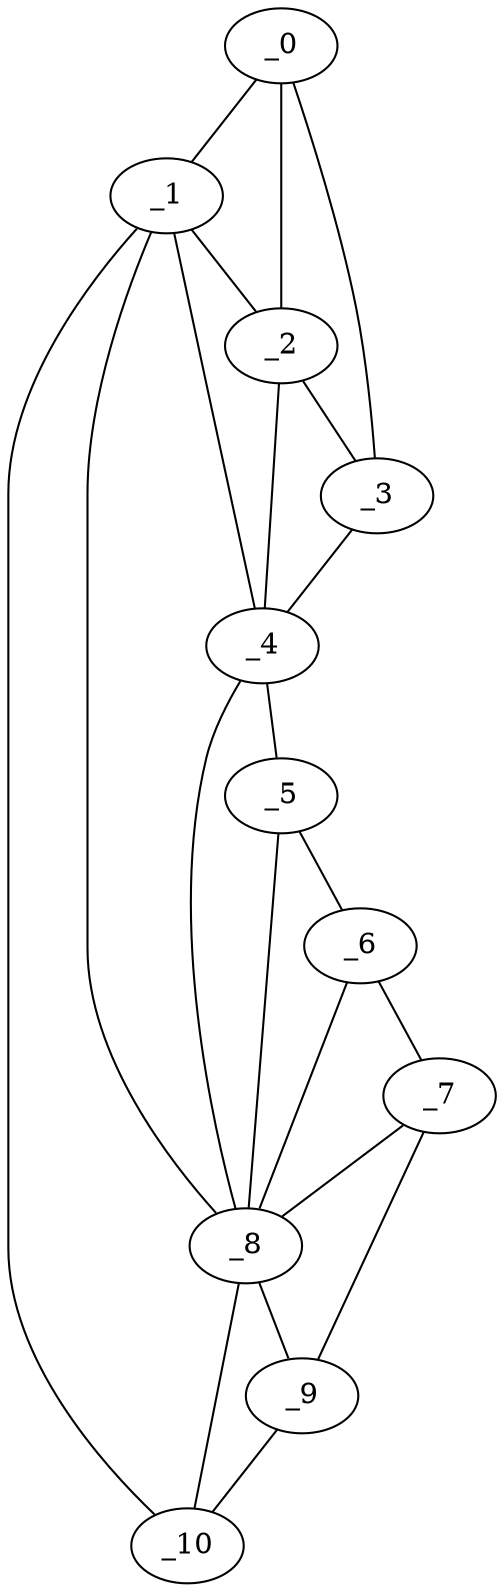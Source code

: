 graph "obj35__270.gxl" {
	_0	 [x=3,
		y=59];
	_1	 [x=3,
		y=63];
	_0 -- _1	 [valence=1];
	_2	 [x=18,
		y=50];
	_0 -- _2	 [valence=2];
	_3	 [x=26,
		y=45];
	_0 -- _3	 [valence=1];
	_1 -- _2	 [valence=2];
	_4	 [x=40,
		y=42];
	_1 -- _4	 [valence=2];
	_8	 [x=123,
		y=62];
	_1 -- _8	 [valence=2];
	_10	 [x=127,
		y=64];
	_1 -- _10	 [valence=1];
	_2 -- _3	 [valence=2];
	_2 -- _4	 [valence=2];
	_3 -- _4	 [valence=1];
	_5	 [x=89,
		y=38];
	_4 -- _5	 [valence=1];
	_4 -- _8	 [valence=1];
	_6	 [x=102,
		y=41];
	_5 -- _6	 [valence=1];
	_5 -- _8	 [valence=2];
	_7	 [x=109,
		y=44];
	_6 -- _7	 [valence=1];
	_6 -- _8	 [valence=2];
	_7 -- _8	 [valence=2];
	_9	 [x=127,
		y=56];
	_7 -- _9	 [valence=1];
	_8 -- _9	 [valence=1];
	_8 -- _10	 [valence=1];
	_9 -- _10	 [valence=1];
}
